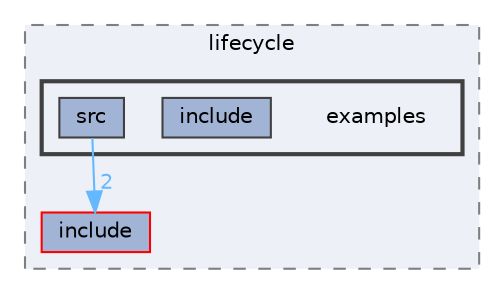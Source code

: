 digraph "examples"
{
 // LATEX_PDF_SIZE
  bgcolor="transparent";
  edge [fontname=Helvetica,fontsize=10,labelfontname=Helvetica,labelfontsize=10];
  node [fontname=Helvetica,fontsize=10,shape=box,height=0.2,width=0.4];
  compound=true
  subgraph clusterdir_fd3b27f121aaf6165c6ce356a1182065 {
    graph [ bgcolor="#edf0f7", pencolor="grey50", label="lifecycle", fontname=Helvetica,fontsize=10 style="filled,dashed", URL="dir_fd3b27f121aaf6165c6ce356a1182065.html",tooltip=""]
  dir_98160fa1901c50fe34cd88e7cf50a1e5 [label="include", fillcolor="#a2b4d6", color="red", style="filled", URL="dir_98160fa1901c50fe34cd88e7cf50a1e5.html",tooltip=""];
  subgraph clusterdir_2203d236f22df96802245497e3061dd5 {
    graph [ bgcolor="#edf0f7", pencolor="grey25", label="", fontname=Helvetica,fontsize=10 style="filled,bold", URL="dir_2203d236f22df96802245497e3061dd5.html",tooltip=""]
    dir_2203d236f22df96802245497e3061dd5 [shape=plaintext, label="examples"];
  dir_b4a6aedaefde68b05566b2c499e68b5c [label="include", fillcolor="#a2b4d6", color="grey25", style="filled", URL="dir_b4a6aedaefde68b05566b2c499e68b5c.html",tooltip=""];
  dir_c9146a2b99062983575f5578b15dbb6c [label="src", fillcolor="#a2b4d6", color="grey25", style="filled", URL="dir_c9146a2b99062983575f5578b15dbb6c.html",tooltip=""];
  }
  }
  dir_c9146a2b99062983575f5578b15dbb6c->dir_98160fa1901c50fe34cd88e7cf50a1e5 [headlabel="2", labeldistance=1.5 headhref="dir_000192_000110.html" href="dir_000192_000110.html" color="steelblue1" fontcolor="steelblue1"];
}
